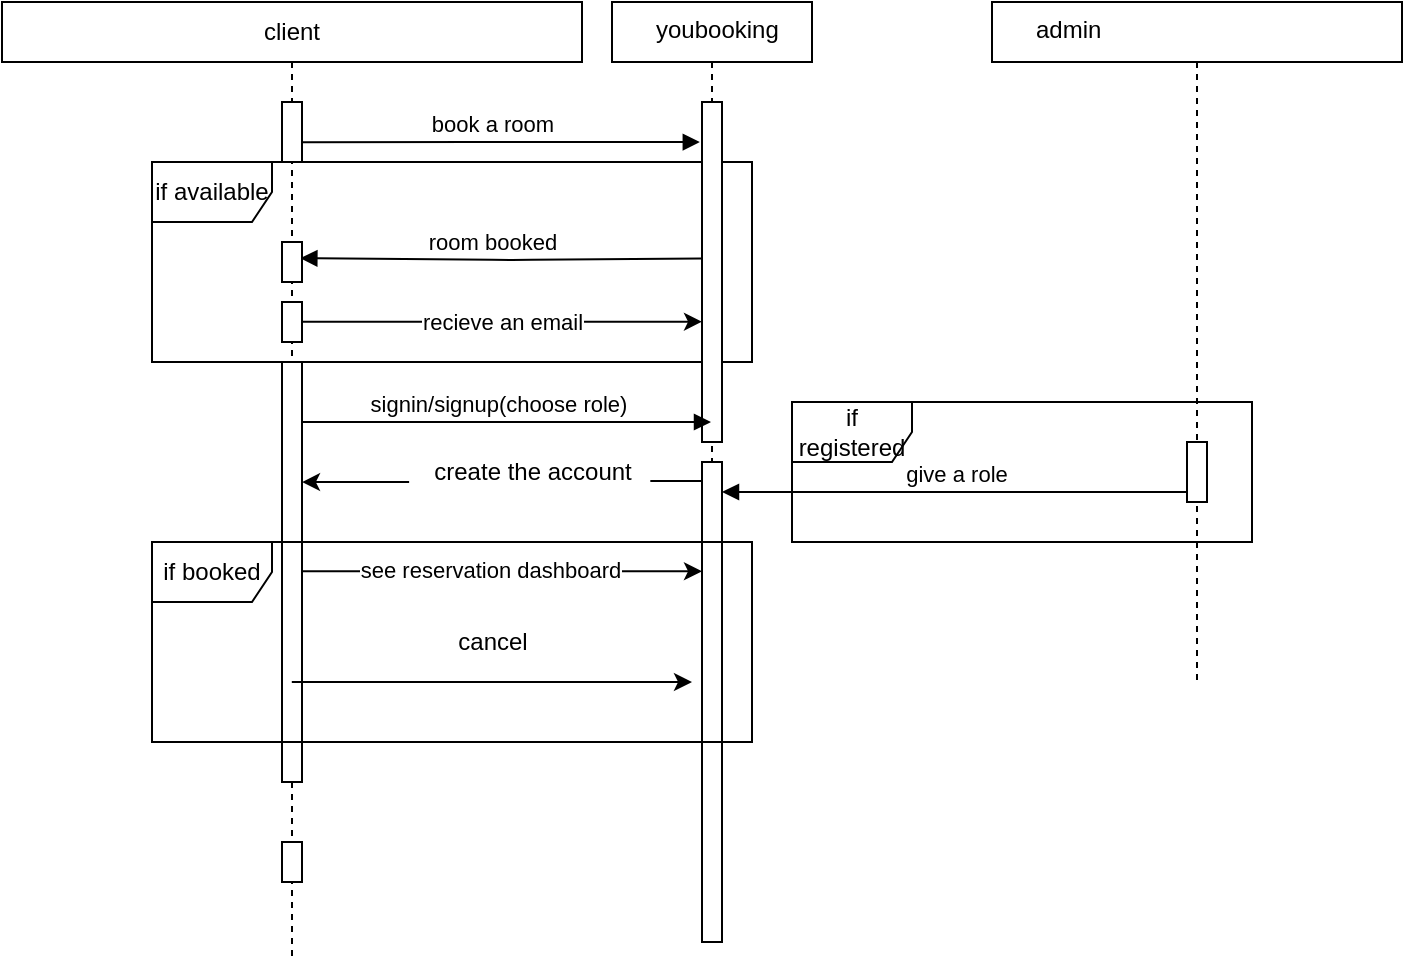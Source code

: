 <mxfile>
    <diagram id="cefG2fWqzmI7_IfLwOcJ" name="Page-1">
        <mxGraphModel dx="1046" dy="372" grid="1" gridSize="10" guides="1" tooltips="1" connect="1" arrows="1" fold="1" page="0" pageScale="1" pageWidth="850" pageHeight="1100" math="0" shadow="0">
            <root>
                <mxCell id="0"/>
                <mxCell id="1" parent="0"/>
                <mxCell id="20" value="if available" style="shape=umlFrame;whiteSpace=wrap;html=1;" parent="1" vertex="1">
                    <mxGeometry x="70" y="220" width="300" height="100" as="geometry"/>
                </mxCell>
                <mxCell id="10" value="client" style="shape=umlLifeline;perimeter=lifelinePerimeter;whiteSpace=wrap;html=1;container=1;collapsible=0;recursiveResize=0;outlineConnect=0;size=30;" parent="1" vertex="1">
                    <mxGeometry x="-5" y="140" width="290" height="480" as="geometry"/>
                </mxCell>
                <mxCell id="15" value="" style="html=1;points=[];perimeter=orthogonalPerimeter;" parent="10" vertex="1">
                    <mxGeometry x="140" y="50" width="10" height="30" as="geometry"/>
                </mxCell>
                <mxCell id="25" value="" style="html=1;points=[];perimeter=orthogonalPerimeter;" parent="10" vertex="1">
                    <mxGeometry x="140" y="180" width="10" height="210" as="geometry"/>
                </mxCell>
                <mxCell id="47" value="create the account" style="text;html=1;align=center;verticalAlign=middle;resizable=0;points=[];autosize=1;strokeColor=none;fillColor=none;" vertex="1" parent="10">
                    <mxGeometry x="205" y="220" width="120" height="30" as="geometry"/>
                </mxCell>
                <mxCell id="46" value="" style="endArrow=classic;html=1;exitX=-0.012;exitY=0.668;exitDx=0;exitDy=0;exitPerimeter=0;startArrow=none;" edge="1" parent="10" source="47" target="25">
                    <mxGeometry width="50" height="50" relative="1" as="geometry">
                        <mxPoint x="210" y="230" as="sourcePoint"/>
                        <mxPoint x="110" y="210" as="targetPoint"/>
                    </mxGeometry>
                </mxCell>
                <mxCell id="56" value="" style="html=1;points=[];perimeter=orthogonalPerimeter;" vertex="1" parent="10">
                    <mxGeometry x="140" y="420" width="10" height="20" as="geometry"/>
                </mxCell>
                <mxCell id="62" value="cancel" style="text;html=1;align=center;verticalAlign=middle;resizable=0;points=[];autosize=1;strokeColor=none;fillColor=none;" vertex="1" parent="10">
                    <mxGeometry x="215" y="305" width="60" height="30" as="geometry"/>
                </mxCell>
                <mxCell id="53" value="" style="endArrow=classic;html=1;" edge="1" parent="10">
                    <mxGeometry width="50" height="50" relative="1" as="geometry">
                        <mxPoint x="150" y="284.64" as="sourcePoint"/>
                        <mxPoint x="350.0" y="284.64" as="targetPoint"/>
                        <Array as="points">
                            <mxPoint x="195" y="284.64"/>
                            <mxPoint x="285" y="284.64"/>
                        </Array>
                    </mxGeometry>
                </mxCell>
                <mxCell id="55" value="see reservation dashboard" style="edgeLabel;html=1;align=center;verticalAlign=middle;resizable=0;points=[];" vertex="1" connectable="0" parent="53">
                    <mxGeometry x="-0.066" y="1" relative="1" as="geometry">
                        <mxPoint as="offset"/>
                    </mxGeometry>
                </mxCell>
                <mxCell id="11" value="&lt;div style=&quot;text-align: start;&quot;&gt;&lt;span style=&quot;background-color: initial; font-size: 0px;&quot;&gt;&lt;font face=&quot;monospace&quot; color=&quot;rgba(0, 0, 0, 0)&quot;&gt;youbooking&lt;/font&gt;&lt;/span&gt;&lt;/div&gt;" style="shape=umlLifeline;perimeter=lifelinePerimeter;whiteSpace=wrap;html=1;container=1;collapsible=0;recursiveResize=0;outlineConnect=0;size=30;" parent="1" vertex="1">
                    <mxGeometry x="300" y="140" width="100" height="470" as="geometry"/>
                </mxCell>
                <mxCell id="12" value="youbooking" style="text;whiteSpace=wrap;html=1;" parent="11" vertex="1">
                    <mxGeometry x="20" width="90" height="20" as="geometry"/>
                </mxCell>
                <mxCell id="19" value="" style="html=1;points=[];perimeter=orthogonalPerimeter;" parent="11" vertex="1">
                    <mxGeometry x="45" y="50" width="10" height="30" as="geometry"/>
                </mxCell>
                <mxCell id="26" value="" style="html=1;points=[];perimeter=orthogonalPerimeter;" parent="11" vertex="1">
                    <mxGeometry x="45" y="230" width="10" height="240" as="geometry"/>
                </mxCell>
                <mxCell id="50" value="if booked" style="shape=umlFrame;whiteSpace=wrap;html=1;" vertex="1" parent="11">
                    <mxGeometry x="-230" y="270" width="300" height="100" as="geometry"/>
                </mxCell>
                <mxCell id="64" value="" style="endArrow=classic;html=1;exitX=0.233;exitY=0.7;exitDx=0;exitDy=0;exitPerimeter=0;entryX=0.9;entryY=0.7;entryDx=0;entryDy=0;entryPerimeter=0;" edge="1" parent="11" source="50" target="50">
                    <mxGeometry width="50" height="50" relative="1" as="geometry">
                        <mxPoint x="-30" y="360" as="sourcePoint"/>
                        <mxPoint x="20" y="310" as="targetPoint"/>
                    </mxGeometry>
                </mxCell>
                <mxCell id="13" value="&lt;div style=&quot;text-align: start;&quot;&gt;&lt;span style=&quot;background-color: initial; font-size: 0px;&quot;&gt;&lt;font face=&quot;monospace&quot; color=&quot;rgba(0, 0, 0, 0)&quot;&gt;youbooking&lt;/font&gt;&lt;/span&gt;&lt;/div&gt;" style="shape=umlLifeline;perimeter=lifelinePerimeter;whiteSpace=wrap;html=1;container=1;collapsible=0;recursiveResize=0;outlineConnect=0;size=30;" parent="1" vertex="1">
                    <mxGeometry x="490" y="140" width="205" height="340" as="geometry"/>
                </mxCell>
                <mxCell id="14" value="admin" style="text;whiteSpace=wrap;html=1;" parent="13" vertex="1">
                    <mxGeometry x="20" width="90" height="20" as="geometry"/>
                </mxCell>
                <mxCell id="28" value="" style="html=1;points=[];perimeter=orthogonalPerimeter;" parent="13" vertex="1">
                    <mxGeometry x="97.5" y="220" width="10" height="30" as="geometry"/>
                </mxCell>
                <mxCell id="34" value="if registered" style="shape=umlFrame;whiteSpace=wrap;html=1;" parent="13" vertex="1">
                    <mxGeometry x="-100" y="200" width="230" height="70" as="geometry"/>
                </mxCell>
                <mxCell id="18" value="book a room" style="html=1;verticalAlign=bottom;endArrow=block;entryX=-0.109;entryY=0.667;entryDx=0;entryDy=0;entryPerimeter=0;exitX=0.979;exitY=0.671;exitDx=0;exitDy=0;exitPerimeter=0;" parent="1" source="15" target="19" edge="1">
                    <mxGeometry x="-0.046" width="80" relative="1" as="geometry">
                        <mxPoint x="150" y="210" as="sourcePoint"/>
                        <mxPoint x="350" y="210" as="targetPoint"/>
                        <Array as="points">
                            <mxPoint x="240" y="210"/>
                        </Array>
                        <mxPoint as="offset"/>
                    </mxGeometry>
                </mxCell>
                <mxCell id="21" value="" style="html=1;points=[];perimeter=orthogonalPerimeter;" parent="1" vertex="1">
                    <mxGeometry x="345" y="190" width="10" height="170" as="geometry"/>
                </mxCell>
                <mxCell id="22" value="room booked" style="html=1;verticalAlign=bottom;endArrow=none;startArrow=block;startFill=1;endFill=0;exitX=0.918;exitY=0.404;exitDx=0;exitDy=0;exitPerimeter=0;entryX=-0.048;entryY=0.46;entryDx=0;entryDy=0;entryPerimeter=0;" parent="1" source="23" target="21" edge="1">
                    <mxGeometry x="-0.046" width="80" relative="1" as="geometry">
                        <mxPoint x="140" y="260" as="sourcePoint"/>
                        <mxPoint x="350" y="270" as="targetPoint"/>
                        <Array as="points">
                            <mxPoint x="250" y="269"/>
                        </Array>
                        <mxPoint as="offset"/>
                    </mxGeometry>
                </mxCell>
                <mxCell id="23" value="" style="html=1;points=[];perimeter=orthogonalPerimeter;" parent="1" vertex="1">
                    <mxGeometry x="135" y="260" width="10" height="20" as="geometry"/>
                </mxCell>
                <mxCell id="24" value="signin/signup(choose role)" style="html=1;verticalAlign=bottom;endArrow=block;" parent="1" source="25" target="11" edge="1">
                    <mxGeometry x="-0.046" width="80" relative="1" as="geometry">
                        <mxPoint x="150" y="310" as="sourcePoint"/>
                        <mxPoint x="340" y="310" as="targetPoint"/>
                        <Array as="points">
                            <mxPoint x="170" y="350"/>
                        </Array>
                        <mxPoint as="offset"/>
                    </mxGeometry>
                </mxCell>
                <mxCell id="30" value="give a role" style="html=1;verticalAlign=bottom;endArrow=none;startArrow=block;startFill=1;endFill=0;" parent="1" source="26" target="28" edge="1">
                    <mxGeometry width="80" relative="1" as="geometry">
                        <mxPoint x="380" y="349.9" as="sourcePoint"/>
                        <mxPoint x="550" y="350" as="targetPoint"/>
                        <Array as="points">
                            <mxPoint x="470" y="385"/>
                        </Array>
                    </mxGeometry>
                </mxCell>
                <mxCell id="38" value="" style="html=1;points=[];perimeter=orthogonalPerimeter;" vertex="1" parent="1">
                    <mxGeometry x="135" y="290" width="10" height="20" as="geometry"/>
                </mxCell>
                <mxCell id="40" value="" style="endArrow=classic;html=1;" edge="1" parent="1" target="21">
                    <mxGeometry relative="1" as="geometry">
                        <mxPoint x="145" y="299.84" as="sourcePoint"/>
                        <mxPoint x="245" y="300" as="targetPoint"/>
                    </mxGeometry>
                </mxCell>
                <mxCell id="41" value="recieve an email" style="edgeLabel;resizable=0;html=1;align=center;verticalAlign=middle;" connectable="0" vertex="1" parent="40">
                    <mxGeometry relative="1" as="geometry"/>
                </mxCell>
                <mxCell id="48" value="" style="endArrow=none;html=1;entryX=0.993;entryY=0.65;entryDx=0;entryDy=0;entryPerimeter=0;" edge="1" parent="1" source="26" target="47">
                    <mxGeometry width="50" height="50" relative="1" as="geometry">
                        <mxPoint x="350" y="390" as="sourcePoint"/>
                        <mxPoint x="145" y="390.04" as="targetPoint"/>
                    </mxGeometry>
                </mxCell>
            </root>
        </mxGraphModel>
    </diagram>
</mxfile>